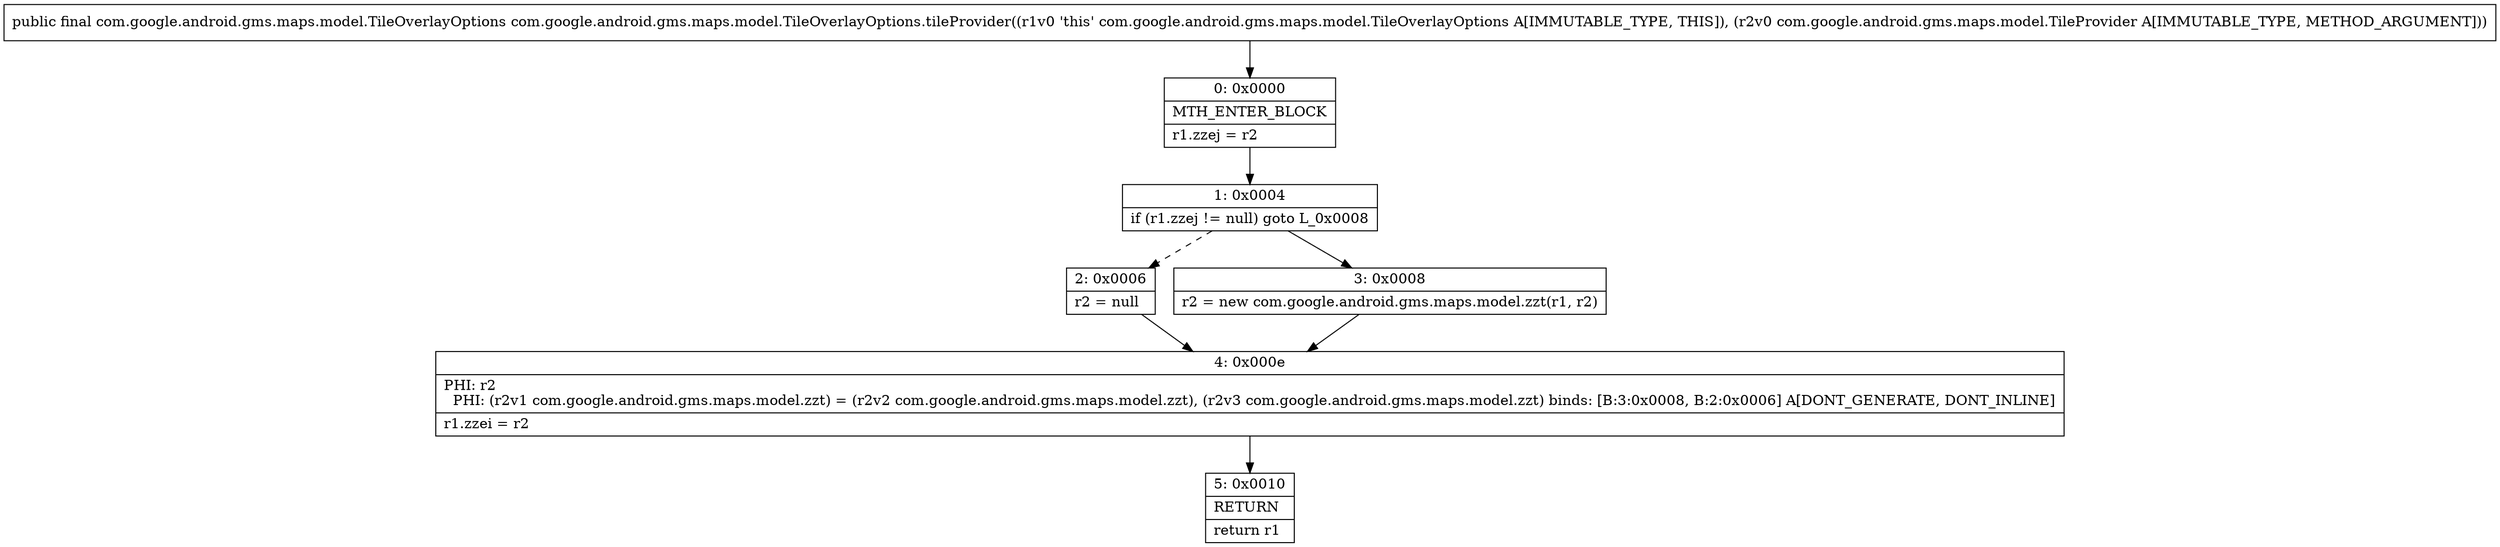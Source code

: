 digraph "CFG forcom.google.android.gms.maps.model.TileOverlayOptions.tileProvider(Lcom\/google\/android\/gms\/maps\/model\/TileProvider;)Lcom\/google\/android\/gms\/maps\/model\/TileOverlayOptions;" {
Node_0 [shape=record,label="{0\:\ 0x0000|MTH_ENTER_BLOCK\l|r1.zzej = r2\l}"];
Node_1 [shape=record,label="{1\:\ 0x0004|if (r1.zzej != null) goto L_0x0008\l}"];
Node_2 [shape=record,label="{2\:\ 0x0006|r2 = null\l}"];
Node_3 [shape=record,label="{3\:\ 0x0008|r2 = new com.google.android.gms.maps.model.zzt(r1, r2)\l}"];
Node_4 [shape=record,label="{4\:\ 0x000e|PHI: r2 \l  PHI: (r2v1 com.google.android.gms.maps.model.zzt) = (r2v2 com.google.android.gms.maps.model.zzt), (r2v3 com.google.android.gms.maps.model.zzt) binds: [B:3:0x0008, B:2:0x0006] A[DONT_GENERATE, DONT_INLINE]\l|r1.zzei = r2\l}"];
Node_5 [shape=record,label="{5\:\ 0x0010|RETURN\l|return r1\l}"];
MethodNode[shape=record,label="{public final com.google.android.gms.maps.model.TileOverlayOptions com.google.android.gms.maps.model.TileOverlayOptions.tileProvider((r1v0 'this' com.google.android.gms.maps.model.TileOverlayOptions A[IMMUTABLE_TYPE, THIS]), (r2v0 com.google.android.gms.maps.model.TileProvider A[IMMUTABLE_TYPE, METHOD_ARGUMENT])) }"];
MethodNode -> Node_0;
Node_0 -> Node_1;
Node_1 -> Node_2[style=dashed];
Node_1 -> Node_3;
Node_2 -> Node_4;
Node_3 -> Node_4;
Node_4 -> Node_5;
}

